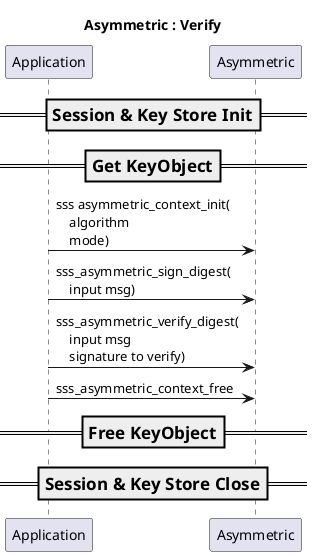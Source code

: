 @startuml

    title Asymmetric : Verify

    participant app as "Application"
    participant asym as "Asymmetric"
    === Session & Key Store Init ==
    === Get KeyObject ==
    app -> asym : sss asymmetric_context_init(\n\
    algorithm \n\
    mode)
    app -> asym : sss_asymmetric_sign_digest(\n\
    input msg)
    app -> asym : sss_asymmetric_verify_digest(\n\
    input msg \n\
    signature to verify)
    app -> asym : sss_asymmetric_context_free

    === Free KeyObject ==
    === Session & Key Store Close ==

@enduml
